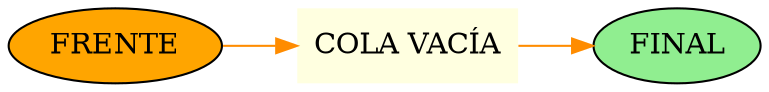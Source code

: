 digraph CorreosProgramados {
  rankdir=LR;
  node [shape=record, style=filled, fillcolor=lightyellow];
  edge [color=darkorange];

  frente [label="FRENTE", shape=ellipse, fillcolor=orange];
  final [label="FINAL", shape=ellipse, fillcolor=lightgreen];
  vacio [label="COLA VACÍA", shape=plaintext];
  frente -> vacio;
  vacio -> final;
}
